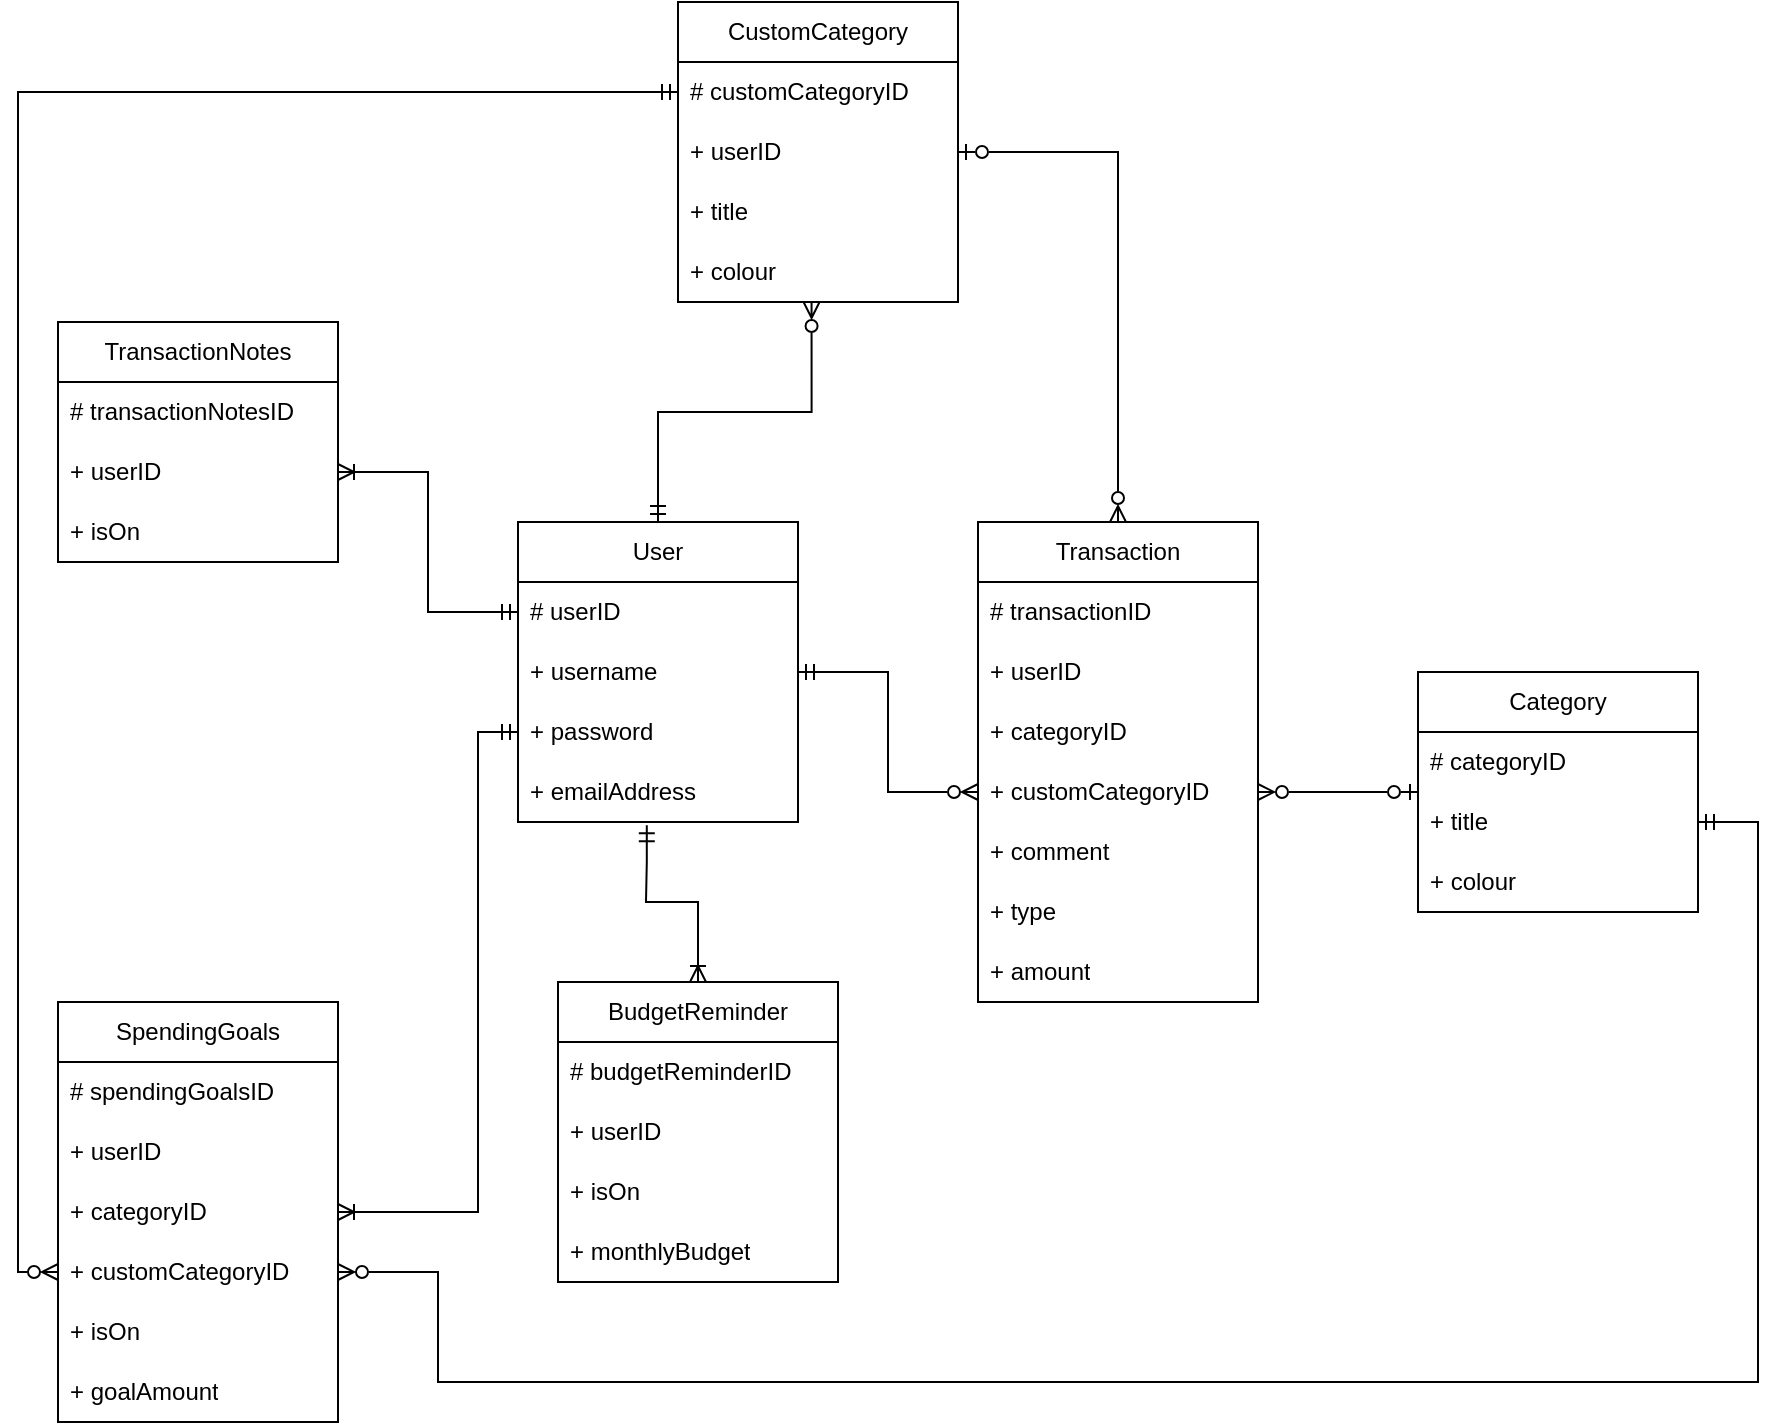 <mxfile version="24.2.5" type="device">
  <diagram name="Page-1" id="wEBW8owSnB6sSajoJD6v">
    <mxGraphModel dx="1500" dy="757" grid="1" gridSize="10" guides="1" tooltips="1" connect="1" arrows="1" fold="1" page="1" pageScale="1" pageWidth="1169" pageHeight="827" math="0" shadow="0">
      <root>
        <mxCell id="0" />
        <mxCell id="1" parent="0" />
        <mxCell id="aH8ZkH3Hv7XbcANuXXBe-51" style="edgeStyle=orthogonalEdgeStyle;rounded=0;orthogonalLoop=1;jettySize=auto;html=1;entryX=0.5;entryY=0;entryDx=0;entryDy=0;endArrow=ERoneToMany;endFill=0;startArrow=ERmandOne;startFill=0;exitX=0.46;exitY=1.053;exitDx=0;exitDy=0;exitPerimeter=0;" parent="1" source="aH8ZkH3Hv7XbcANuXXBe-5" target="aH8ZkH3Hv7XbcANuXXBe-35" edge="1">
          <mxGeometry relative="1" as="geometry">
            <Array as="points">
              <mxPoint x="364" y="470" />
              <mxPoint x="364" y="470" />
              <mxPoint x="364" y="490" />
              <mxPoint x="390" y="490" />
            </Array>
          </mxGeometry>
        </mxCell>
        <mxCell id="aH8ZkH3Hv7XbcANuXXBe-1" value="User" style="swimlane;fontStyle=0;childLayout=stackLayout;horizontal=1;startSize=30;horizontalStack=0;resizeParent=1;resizeParentMax=0;resizeLast=0;collapsible=1;marginBottom=0;whiteSpace=wrap;html=1;" parent="1" vertex="1">
          <mxGeometry x="300" y="300" width="140" height="150" as="geometry" />
        </mxCell>
        <mxCell id="aH8ZkH3Hv7XbcANuXXBe-2" value="# userID" style="text;strokeColor=none;fillColor=none;align=left;verticalAlign=middle;spacingLeft=4;spacingRight=4;overflow=hidden;points=[[0,0.5],[1,0.5]];portConstraint=eastwest;rotatable=0;whiteSpace=wrap;html=1;" parent="aH8ZkH3Hv7XbcANuXXBe-1" vertex="1">
          <mxGeometry y="30" width="140" height="30" as="geometry" />
        </mxCell>
        <mxCell id="aH8ZkH3Hv7XbcANuXXBe-3" value="+ username" style="text;strokeColor=none;fillColor=none;align=left;verticalAlign=middle;spacingLeft=4;spacingRight=4;overflow=hidden;points=[[0,0.5],[1,0.5]];portConstraint=eastwest;rotatable=0;whiteSpace=wrap;html=1;" parent="aH8ZkH3Hv7XbcANuXXBe-1" vertex="1">
          <mxGeometry y="60" width="140" height="30" as="geometry" />
        </mxCell>
        <mxCell id="aH8ZkH3Hv7XbcANuXXBe-4" value="+ password" style="text;strokeColor=none;fillColor=none;align=left;verticalAlign=middle;spacingLeft=4;spacingRight=4;overflow=hidden;points=[[0,0.5],[1,0.5]];portConstraint=eastwest;rotatable=0;whiteSpace=wrap;html=1;" parent="aH8ZkH3Hv7XbcANuXXBe-1" vertex="1">
          <mxGeometry y="90" width="140" height="30" as="geometry" />
        </mxCell>
        <mxCell id="aH8ZkH3Hv7XbcANuXXBe-5" value="+ emailAddress" style="text;strokeColor=none;fillColor=none;align=left;verticalAlign=middle;spacingLeft=4;spacingRight=4;overflow=hidden;points=[[0,0.5],[1,0.5]];portConstraint=eastwest;rotatable=0;whiteSpace=wrap;html=1;" parent="aH8ZkH3Hv7XbcANuXXBe-1" vertex="1">
          <mxGeometry y="120" width="140" height="30" as="geometry" />
        </mxCell>
        <mxCell id="aH8ZkH3Hv7XbcANuXXBe-6" value="Transaction" style="swimlane;fontStyle=0;childLayout=stackLayout;horizontal=1;startSize=30;horizontalStack=0;resizeParent=1;resizeParentMax=0;resizeLast=0;collapsible=1;marginBottom=0;whiteSpace=wrap;html=1;" parent="1" vertex="1">
          <mxGeometry x="530" y="300" width="140" height="240" as="geometry" />
        </mxCell>
        <mxCell id="aH8ZkH3Hv7XbcANuXXBe-7" value="# transactionID" style="text;strokeColor=none;fillColor=none;align=left;verticalAlign=middle;spacingLeft=4;spacingRight=4;overflow=hidden;points=[[0,0.5],[1,0.5]];portConstraint=eastwest;rotatable=0;whiteSpace=wrap;html=1;" parent="aH8ZkH3Hv7XbcANuXXBe-6" vertex="1">
          <mxGeometry y="30" width="140" height="30" as="geometry" />
        </mxCell>
        <mxCell id="aH8ZkH3Hv7XbcANuXXBe-8" value="+ userID" style="text;strokeColor=none;fillColor=none;align=left;verticalAlign=middle;spacingLeft=4;spacingRight=4;overflow=hidden;points=[[0,0.5],[1,0.5]];portConstraint=eastwest;rotatable=0;whiteSpace=wrap;html=1;" parent="aH8ZkH3Hv7XbcANuXXBe-6" vertex="1">
          <mxGeometry y="60" width="140" height="30" as="geometry" />
        </mxCell>
        <mxCell id="aH8ZkH3Hv7XbcANuXXBe-9" value="+ categoryID" style="text;strokeColor=none;fillColor=none;align=left;verticalAlign=middle;spacingLeft=4;spacingRight=4;overflow=hidden;points=[[0,0.5],[1,0.5]];portConstraint=eastwest;rotatable=0;whiteSpace=wrap;html=1;" parent="aH8ZkH3Hv7XbcANuXXBe-6" vertex="1">
          <mxGeometry y="90" width="140" height="30" as="geometry" />
        </mxCell>
        <mxCell id="aH8ZkH3Hv7XbcANuXXBe-18" value="+ customCategoryID" style="text;strokeColor=none;fillColor=none;align=left;verticalAlign=middle;spacingLeft=4;spacingRight=4;overflow=hidden;points=[[0,0.5],[1,0.5]];portConstraint=eastwest;rotatable=0;whiteSpace=wrap;html=1;" parent="aH8ZkH3Hv7XbcANuXXBe-6" vertex="1">
          <mxGeometry y="120" width="140" height="30" as="geometry" />
        </mxCell>
        <mxCell id="aH8ZkH3Hv7XbcANuXXBe-10" value="+ comment" style="text;strokeColor=none;fillColor=none;align=left;verticalAlign=middle;spacingLeft=4;spacingRight=4;overflow=hidden;points=[[0,0.5],[1,0.5]];portConstraint=eastwest;rotatable=0;whiteSpace=wrap;html=1;" parent="aH8ZkH3Hv7XbcANuXXBe-6" vertex="1">
          <mxGeometry y="150" width="140" height="30" as="geometry" />
        </mxCell>
        <mxCell id="aH8ZkH3Hv7XbcANuXXBe-16" value="+ type" style="text;strokeColor=none;fillColor=none;align=left;verticalAlign=middle;spacingLeft=4;spacingRight=4;overflow=hidden;points=[[0,0.5],[1,0.5]];portConstraint=eastwest;rotatable=0;whiteSpace=wrap;html=1;" parent="aH8ZkH3Hv7XbcANuXXBe-6" vertex="1">
          <mxGeometry y="180" width="140" height="30" as="geometry" />
        </mxCell>
        <mxCell id="aH8ZkH3Hv7XbcANuXXBe-17" value="+ amount" style="text;strokeColor=none;fillColor=none;align=left;verticalAlign=middle;spacingLeft=4;spacingRight=4;overflow=hidden;points=[[0,0.5],[1,0.5]];portConstraint=eastwest;rotatable=0;whiteSpace=wrap;html=1;" parent="aH8ZkH3Hv7XbcANuXXBe-6" vertex="1">
          <mxGeometry y="210" width="140" height="30" as="geometry" />
        </mxCell>
        <mxCell id="aH8ZkH3Hv7XbcANuXXBe-56" style="edgeStyle=orthogonalEdgeStyle;rounded=0;orthogonalLoop=1;jettySize=auto;html=1;entryX=0;entryY=0.5;entryDx=0;entryDy=0;exitX=0;exitY=0.5;exitDx=0;exitDy=0;endArrow=ERzeroToMany;endFill=0;startArrow=ERmandOne;startFill=0;" parent="1" source="aH8ZkH3Hv7XbcANuXXBe-12" target="aH8ZkH3Hv7XbcANuXXBe-42" edge="1">
          <mxGeometry relative="1" as="geometry" />
        </mxCell>
        <mxCell id="aH8ZkH3Hv7XbcANuXXBe-11" value="CustomCategory" style="swimlane;fontStyle=0;childLayout=stackLayout;horizontal=1;startSize=30;horizontalStack=0;resizeParent=1;resizeParentMax=0;resizeLast=0;collapsible=1;marginBottom=0;whiteSpace=wrap;html=1;" parent="1" vertex="1">
          <mxGeometry x="380" y="40" width="140" height="150" as="geometry" />
        </mxCell>
        <mxCell id="aH8ZkH3Hv7XbcANuXXBe-12" value="# customCategoryID" style="text;strokeColor=none;fillColor=none;align=left;verticalAlign=middle;spacingLeft=4;spacingRight=4;overflow=hidden;points=[[0,0.5],[1,0.5]];portConstraint=eastwest;rotatable=0;whiteSpace=wrap;html=1;" parent="aH8ZkH3Hv7XbcANuXXBe-11" vertex="1">
          <mxGeometry y="30" width="140" height="30" as="geometry" />
        </mxCell>
        <mxCell id="aH8ZkH3Hv7XbcANuXXBe-13" value="+ userID" style="text;strokeColor=none;fillColor=none;align=left;verticalAlign=middle;spacingLeft=4;spacingRight=4;overflow=hidden;points=[[0,0.5],[1,0.5]];portConstraint=eastwest;rotatable=0;whiteSpace=wrap;html=1;" parent="aH8ZkH3Hv7XbcANuXXBe-11" vertex="1">
          <mxGeometry y="60" width="140" height="30" as="geometry" />
        </mxCell>
        <mxCell id="aH8ZkH3Hv7XbcANuXXBe-14" value="+ title" style="text;strokeColor=none;fillColor=none;align=left;verticalAlign=middle;spacingLeft=4;spacingRight=4;overflow=hidden;points=[[0,0.5],[1,0.5]];portConstraint=eastwest;rotatable=0;whiteSpace=wrap;html=1;" parent="aH8ZkH3Hv7XbcANuXXBe-11" vertex="1">
          <mxGeometry y="90" width="140" height="30" as="geometry" />
        </mxCell>
        <mxCell id="aH8ZkH3Hv7XbcANuXXBe-15" value="+ colour" style="text;strokeColor=none;fillColor=none;align=left;verticalAlign=middle;spacingLeft=4;spacingRight=4;overflow=hidden;points=[[0,0.5],[1,0.5]];portConstraint=eastwest;rotatable=0;whiteSpace=wrap;html=1;" parent="aH8ZkH3Hv7XbcANuXXBe-11" vertex="1">
          <mxGeometry y="120" width="140" height="30" as="geometry" />
        </mxCell>
        <mxCell id="aH8ZkH3Hv7XbcANuXXBe-47" style="edgeStyle=orthogonalEdgeStyle;rounded=0;orthogonalLoop=1;jettySize=auto;html=1;entryX=1;entryY=0.5;entryDx=0;entryDy=0;startArrow=ERzeroToOne;startFill=0;endArrow=ERzeroToMany;endFill=0;" parent="1" source="aH8ZkH3Hv7XbcANuXXBe-19" target="aH8ZkH3Hv7XbcANuXXBe-18" edge="1">
          <mxGeometry relative="1" as="geometry" />
        </mxCell>
        <mxCell id="aH8ZkH3Hv7XbcANuXXBe-19" value="Category" style="swimlane;fontStyle=0;childLayout=stackLayout;horizontal=1;startSize=30;horizontalStack=0;resizeParent=1;resizeParentMax=0;resizeLast=0;collapsible=1;marginBottom=0;whiteSpace=wrap;html=1;" parent="1" vertex="1">
          <mxGeometry x="750" y="375" width="140" height="120" as="geometry" />
        </mxCell>
        <mxCell id="aH8ZkH3Hv7XbcANuXXBe-20" value="# categoryID" style="text;strokeColor=none;fillColor=none;align=left;verticalAlign=middle;spacingLeft=4;spacingRight=4;overflow=hidden;points=[[0,0.5],[1,0.5]];portConstraint=eastwest;rotatable=0;whiteSpace=wrap;html=1;" parent="aH8ZkH3Hv7XbcANuXXBe-19" vertex="1">
          <mxGeometry y="30" width="140" height="30" as="geometry" />
        </mxCell>
        <mxCell id="aH8ZkH3Hv7XbcANuXXBe-22" value="+ title" style="text;strokeColor=none;fillColor=none;align=left;verticalAlign=middle;spacingLeft=4;spacingRight=4;overflow=hidden;points=[[0,0.5],[1,0.5]];portConstraint=eastwest;rotatable=0;whiteSpace=wrap;html=1;" parent="aH8ZkH3Hv7XbcANuXXBe-19" vertex="1">
          <mxGeometry y="60" width="140" height="30" as="geometry" />
        </mxCell>
        <mxCell id="aH8ZkH3Hv7XbcANuXXBe-23" value="+ colour" style="text;strokeColor=none;fillColor=none;align=left;verticalAlign=middle;spacingLeft=4;spacingRight=4;overflow=hidden;points=[[0,0.5],[1,0.5]];portConstraint=eastwest;rotatable=0;whiteSpace=wrap;html=1;" parent="aH8ZkH3Hv7XbcANuXXBe-19" vertex="1">
          <mxGeometry y="90" width="140" height="30" as="geometry" />
        </mxCell>
        <mxCell id="aH8ZkH3Hv7XbcANuXXBe-30" value="TransactionNotes" style="swimlane;fontStyle=0;childLayout=stackLayout;horizontal=1;startSize=30;horizontalStack=0;resizeParent=1;resizeParentMax=0;resizeLast=0;collapsible=1;marginBottom=0;whiteSpace=wrap;html=1;" parent="1" vertex="1">
          <mxGeometry x="70" y="200" width="140" height="120" as="geometry" />
        </mxCell>
        <mxCell id="aH8ZkH3Hv7XbcANuXXBe-52" value="# transactionNotesID" style="text;strokeColor=none;fillColor=none;align=left;verticalAlign=middle;spacingLeft=4;spacingRight=4;overflow=hidden;points=[[0,0.5],[1,0.5]];portConstraint=eastwest;rotatable=0;whiteSpace=wrap;html=1;" parent="aH8ZkH3Hv7XbcANuXXBe-30" vertex="1">
          <mxGeometry y="30" width="140" height="30" as="geometry" />
        </mxCell>
        <mxCell id="aH8ZkH3Hv7XbcANuXXBe-31" value="+ userID" style="text;strokeColor=none;fillColor=none;align=left;verticalAlign=middle;spacingLeft=4;spacingRight=4;overflow=hidden;points=[[0,0.5],[1,0.5]];portConstraint=eastwest;rotatable=0;whiteSpace=wrap;html=1;" parent="aH8ZkH3Hv7XbcANuXXBe-30" vertex="1">
          <mxGeometry y="60" width="140" height="30" as="geometry" />
        </mxCell>
        <mxCell id="aH8ZkH3Hv7XbcANuXXBe-32" value="+ isOn" style="text;strokeColor=none;fillColor=none;align=left;verticalAlign=middle;spacingLeft=4;spacingRight=4;overflow=hidden;points=[[0,0.5],[1,0.5]];portConstraint=eastwest;rotatable=0;whiteSpace=wrap;html=1;" parent="aH8ZkH3Hv7XbcANuXXBe-30" vertex="1">
          <mxGeometry y="90" width="140" height="30" as="geometry" />
        </mxCell>
        <mxCell id="aH8ZkH3Hv7XbcANuXXBe-35" value="BudgetReminder" style="swimlane;fontStyle=0;childLayout=stackLayout;horizontal=1;startSize=30;horizontalStack=0;resizeParent=1;resizeParentMax=0;resizeLast=0;collapsible=1;marginBottom=0;whiteSpace=wrap;html=1;" parent="1" vertex="1">
          <mxGeometry x="320" y="530" width="140" height="150" as="geometry" />
        </mxCell>
        <mxCell id="aH8ZkH3Hv7XbcANuXXBe-53" value="# budgetReminderID" style="text;strokeColor=none;fillColor=none;align=left;verticalAlign=middle;spacingLeft=4;spacingRight=4;overflow=hidden;points=[[0,0.5],[1,0.5]];portConstraint=eastwest;rotatable=0;whiteSpace=wrap;html=1;" parent="aH8ZkH3Hv7XbcANuXXBe-35" vertex="1">
          <mxGeometry y="30" width="140" height="30" as="geometry" />
        </mxCell>
        <mxCell id="aH8ZkH3Hv7XbcANuXXBe-36" value="+ userID" style="text;strokeColor=none;fillColor=none;align=left;verticalAlign=middle;spacingLeft=4;spacingRight=4;overflow=hidden;points=[[0,0.5],[1,0.5]];portConstraint=eastwest;rotatable=0;whiteSpace=wrap;html=1;" parent="aH8ZkH3Hv7XbcANuXXBe-35" vertex="1">
          <mxGeometry y="60" width="140" height="30" as="geometry" />
        </mxCell>
        <mxCell id="aH8ZkH3Hv7XbcANuXXBe-37" value="+ isOn" style="text;strokeColor=none;fillColor=none;align=left;verticalAlign=middle;spacingLeft=4;spacingRight=4;overflow=hidden;points=[[0,0.5],[1,0.5]];portConstraint=eastwest;rotatable=0;whiteSpace=wrap;html=1;" parent="aH8ZkH3Hv7XbcANuXXBe-35" vertex="1">
          <mxGeometry y="90" width="140" height="30" as="geometry" />
        </mxCell>
        <mxCell id="aH8ZkH3Hv7XbcANuXXBe-41" value="+ monthlyBudget" style="text;strokeColor=none;fillColor=none;align=left;verticalAlign=middle;spacingLeft=4;spacingRight=4;overflow=hidden;points=[[0,0.5],[1,0.5]];portConstraint=eastwest;rotatable=0;whiteSpace=wrap;html=1;" parent="aH8ZkH3Hv7XbcANuXXBe-35" vertex="1">
          <mxGeometry y="120" width="140" height="30" as="geometry" />
        </mxCell>
        <mxCell id="aH8ZkH3Hv7XbcANuXXBe-38" value="SpendingGoals" style="swimlane;fontStyle=0;childLayout=stackLayout;horizontal=1;startSize=30;horizontalStack=0;resizeParent=1;resizeParentMax=0;resizeLast=0;collapsible=1;marginBottom=0;whiteSpace=wrap;html=1;" parent="1" vertex="1">
          <mxGeometry x="70" y="540" width="140" height="210" as="geometry" />
        </mxCell>
        <mxCell id="aH8ZkH3Hv7XbcANuXXBe-54" value="# spendingGoalsID" style="text;strokeColor=none;fillColor=none;align=left;verticalAlign=middle;spacingLeft=4;spacingRight=4;overflow=hidden;points=[[0,0.5],[1,0.5]];portConstraint=eastwest;rotatable=0;whiteSpace=wrap;html=1;" parent="aH8ZkH3Hv7XbcANuXXBe-38" vertex="1">
          <mxGeometry y="30" width="140" height="30" as="geometry" />
        </mxCell>
        <mxCell id="aH8ZkH3Hv7XbcANuXXBe-39" value="+ userID" style="text;strokeColor=none;fillColor=none;align=left;verticalAlign=middle;spacingLeft=4;spacingRight=4;overflow=hidden;points=[[0,0.5],[1,0.5]];portConstraint=eastwest;rotatable=0;whiteSpace=wrap;html=1;" parent="aH8ZkH3Hv7XbcANuXXBe-38" vertex="1">
          <mxGeometry y="60" width="140" height="30" as="geometry" />
        </mxCell>
        <mxCell id="aH8ZkH3Hv7XbcANuXXBe-40" value="+ categoryID" style="text;strokeColor=none;fillColor=none;align=left;verticalAlign=middle;spacingLeft=4;spacingRight=4;overflow=hidden;points=[[0,0.5],[1,0.5]];portConstraint=eastwest;rotatable=0;whiteSpace=wrap;html=1;" parent="aH8ZkH3Hv7XbcANuXXBe-38" vertex="1">
          <mxGeometry y="90" width="140" height="30" as="geometry" />
        </mxCell>
        <mxCell id="aH8ZkH3Hv7XbcANuXXBe-42" value="+ customCategoryID" style="text;strokeColor=none;fillColor=none;align=left;verticalAlign=middle;spacingLeft=4;spacingRight=4;overflow=hidden;points=[[0,0.5],[1,0.5]];portConstraint=eastwest;rotatable=0;whiteSpace=wrap;html=1;" parent="aH8ZkH3Hv7XbcANuXXBe-38" vertex="1">
          <mxGeometry y="120" width="140" height="30" as="geometry" />
        </mxCell>
        <mxCell id="aH8ZkH3Hv7XbcANuXXBe-43" value="+ isOn" style="text;strokeColor=none;fillColor=none;align=left;verticalAlign=middle;spacingLeft=4;spacingRight=4;overflow=hidden;points=[[0,0.5],[1,0.5]];portConstraint=eastwest;rotatable=0;whiteSpace=wrap;html=1;" parent="aH8ZkH3Hv7XbcANuXXBe-38" vertex="1">
          <mxGeometry y="150" width="140" height="30" as="geometry" />
        </mxCell>
        <mxCell id="aH8ZkH3Hv7XbcANuXXBe-44" value="+ goalAmount" style="text;strokeColor=none;fillColor=none;align=left;verticalAlign=middle;spacingLeft=4;spacingRight=4;overflow=hidden;points=[[0,0.5],[1,0.5]];portConstraint=eastwest;rotatable=0;whiteSpace=wrap;html=1;" parent="aH8ZkH3Hv7XbcANuXXBe-38" vertex="1">
          <mxGeometry y="180" width="140" height="30" as="geometry" />
        </mxCell>
        <mxCell id="aH8ZkH3Hv7XbcANuXXBe-45" style="edgeStyle=orthogonalEdgeStyle;rounded=0;orthogonalLoop=1;jettySize=auto;html=1;entryX=0.477;entryY=1;entryDx=0;entryDy=0;entryPerimeter=0;endArrow=ERzeroToMany;endFill=0;startArrow=ERmandOne;startFill=0;" parent="1" source="aH8ZkH3Hv7XbcANuXXBe-1" target="aH8ZkH3Hv7XbcANuXXBe-15" edge="1">
          <mxGeometry relative="1" as="geometry" />
        </mxCell>
        <mxCell id="aH8ZkH3Hv7XbcANuXXBe-48" style="edgeStyle=orthogonalEdgeStyle;rounded=0;orthogonalLoop=1;jettySize=auto;html=1;entryX=0.5;entryY=0;entryDx=0;entryDy=0;endArrow=ERzeroToMany;endFill=0;startArrow=ERzeroToOne;startFill=0;" parent="1" source="aH8ZkH3Hv7XbcANuXXBe-13" target="aH8ZkH3Hv7XbcANuXXBe-6" edge="1">
          <mxGeometry relative="1" as="geometry" />
        </mxCell>
        <mxCell id="aH8ZkH3Hv7XbcANuXXBe-49" style="edgeStyle=orthogonalEdgeStyle;rounded=0;orthogonalLoop=1;jettySize=auto;html=1;entryX=0;entryY=0.5;entryDx=0;entryDy=0;endArrow=ERzeroToMany;endFill=0;startArrow=ERmandOne;startFill=0;" parent="1" source="aH8ZkH3Hv7XbcANuXXBe-3" target="aH8ZkH3Hv7XbcANuXXBe-18" edge="1">
          <mxGeometry relative="1" as="geometry" />
        </mxCell>
        <mxCell id="aH8ZkH3Hv7XbcANuXXBe-50" style="edgeStyle=orthogonalEdgeStyle;rounded=0;orthogonalLoop=1;jettySize=auto;html=1;entryX=1;entryY=0.5;entryDx=0;entryDy=0;endArrow=ERoneToMany;endFill=0;startArrow=ERmandOne;startFill=0;exitX=0;exitY=0.5;exitDx=0;exitDy=0;" parent="1" source="aH8ZkH3Hv7XbcANuXXBe-2" target="aH8ZkH3Hv7XbcANuXXBe-31" edge="1">
          <mxGeometry relative="1" as="geometry" />
        </mxCell>
        <mxCell id="aH8ZkH3Hv7XbcANuXXBe-55" style="edgeStyle=orthogonalEdgeStyle;rounded=0;orthogonalLoop=1;jettySize=auto;html=1;endArrow=ERoneToMany;endFill=0;startArrow=ERmandOne;startFill=0;exitX=0;exitY=0.5;exitDx=0;exitDy=0;" parent="1" source="aH8ZkH3Hv7XbcANuXXBe-4" target="aH8ZkH3Hv7XbcANuXXBe-40" edge="1">
          <mxGeometry relative="1" as="geometry">
            <Array as="points">
              <mxPoint x="280" y="405" />
              <mxPoint x="280" y="645" />
            </Array>
          </mxGeometry>
        </mxCell>
        <mxCell id="aH8ZkH3Hv7XbcANuXXBe-57" style="edgeStyle=orthogonalEdgeStyle;rounded=0;orthogonalLoop=1;jettySize=auto;html=1;entryX=1;entryY=0.5;entryDx=0;entryDy=0;exitX=1;exitY=0.5;exitDx=0;exitDy=0;endArrow=ERzeroToMany;endFill=0;startArrow=ERmandOne;startFill=0;" parent="1" source="aH8ZkH3Hv7XbcANuXXBe-22" target="aH8ZkH3Hv7XbcANuXXBe-42" edge="1">
          <mxGeometry relative="1" as="geometry">
            <Array as="points">
              <mxPoint x="920" y="450" />
              <mxPoint x="920" y="730" />
              <mxPoint x="260" y="730" />
              <mxPoint x="260" y="675" />
            </Array>
          </mxGeometry>
        </mxCell>
      </root>
    </mxGraphModel>
  </diagram>
</mxfile>
